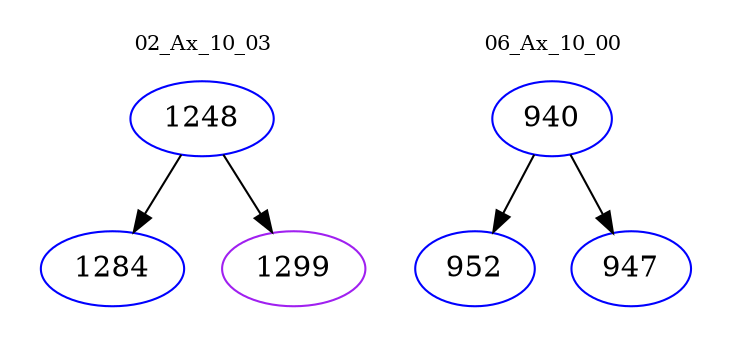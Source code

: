 digraph{
subgraph cluster_0 {
color = white
label = "02_Ax_10_03";
fontsize=10;
T0_1248 [label="1248", color="blue"]
T0_1248 -> T0_1284 [color="black"]
T0_1284 [label="1284", color="blue"]
T0_1248 -> T0_1299 [color="black"]
T0_1299 [label="1299", color="purple"]
}
subgraph cluster_1 {
color = white
label = "06_Ax_10_00";
fontsize=10;
T1_940 [label="940", color="blue"]
T1_940 -> T1_952 [color="black"]
T1_952 [label="952", color="blue"]
T1_940 -> T1_947 [color="black"]
T1_947 [label="947", color="blue"]
}
}
